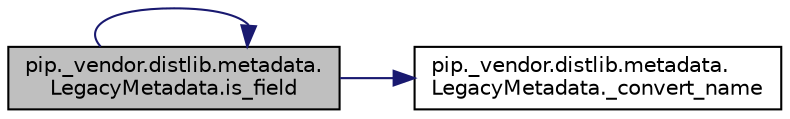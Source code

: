 digraph "pip._vendor.distlib.metadata.LegacyMetadata.is_field"
{
 // LATEX_PDF_SIZE
  edge [fontname="Helvetica",fontsize="10",labelfontname="Helvetica",labelfontsize="10"];
  node [fontname="Helvetica",fontsize="10",shape=record];
  rankdir="LR";
  Node1 [label="pip._vendor.distlib.metadata.\lLegacyMetadata.is_field",height=0.2,width=0.4,color="black", fillcolor="grey75", style="filled", fontcolor="black",tooltip=" "];
  Node1 -> Node2 [color="midnightblue",fontsize="10",style="solid",fontname="Helvetica"];
  Node2 [label="pip._vendor.distlib.metadata.\lLegacyMetadata._convert_name",height=0.2,width=0.4,color="black", fillcolor="white", style="filled",URL="$d3/dc5/classpip_1_1__vendor_1_1distlib_1_1metadata_1_1_legacy_metadata.html#aba85ccc920e493d76cea58d2061a9501",tooltip=" "];
  Node1 -> Node1 [color="midnightblue",fontsize="10",style="solid",fontname="Helvetica"];
}
